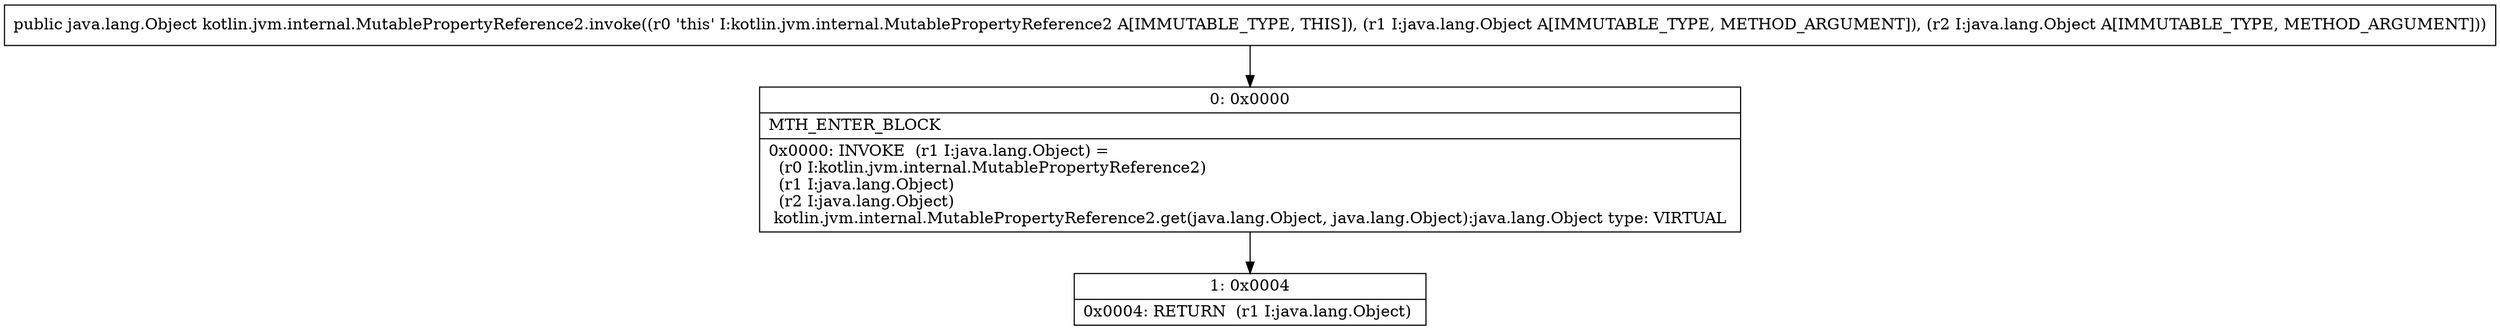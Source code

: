 digraph "CFG forkotlin.jvm.internal.MutablePropertyReference2.invoke(Ljava\/lang\/Object;Ljava\/lang\/Object;)Ljava\/lang\/Object;" {
Node_0 [shape=record,label="{0\:\ 0x0000|MTH_ENTER_BLOCK\l|0x0000: INVOKE  (r1 I:java.lang.Object) = \l  (r0 I:kotlin.jvm.internal.MutablePropertyReference2)\l  (r1 I:java.lang.Object)\l  (r2 I:java.lang.Object)\l kotlin.jvm.internal.MutablePropertyReference2.get(java.lang.Object, java.lang.Object):java.lang.Object type: VIRTUAL \l}"];
Node_1 [shape=record,label="{1\:\ 0x0004|0x0004: RETURN  (r1 I:java.lang.Object) \l}"];
MethodNode[shape=record,label="{public java.lang.Object kotlin.jvm.internal.MutablePropertyReference2.invoke((r0 'this' I:kotlin.jvm.internal.MutablePropertyReference2 A[IMMUTABLE_TYPE, THIS]), (r1 I:java.lang.Object A[IMMUTABLE_TYPE, METHOD_ARGUMENT]), (r2 I:java.lang.Object A[IMMUTABLE_TYPE, METHOD_ARGUMENT])) }"];
MethodNode -> Node_0;
Node_0 -> Node_1;
}

